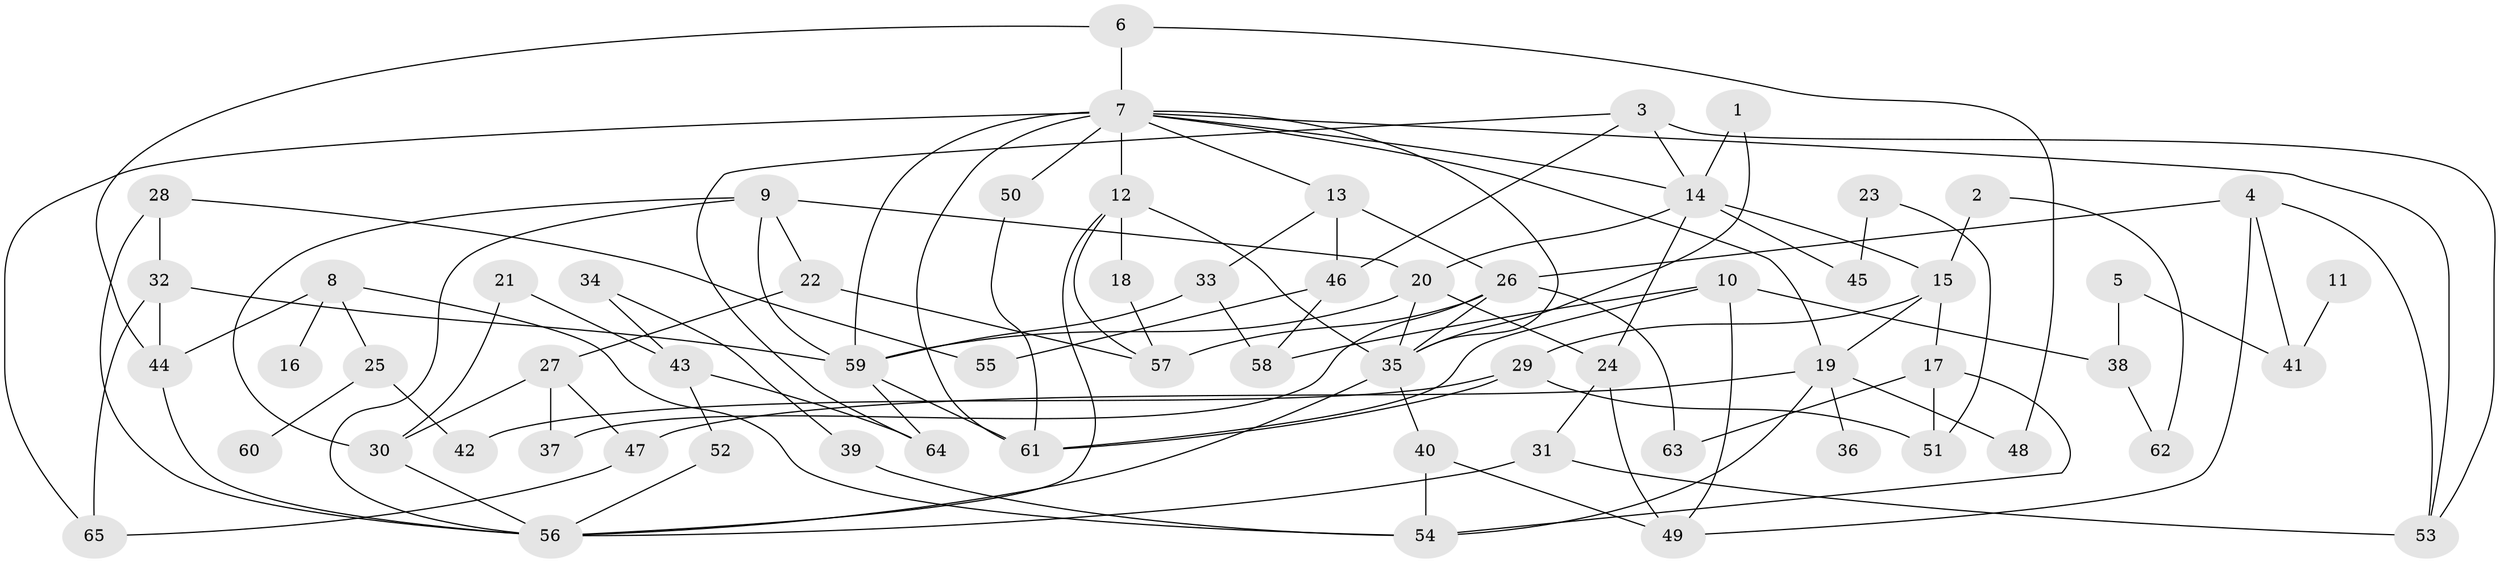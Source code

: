 // original degree distribution, {9: 0.007751937984496124, 2: 0.24806201550387597, 8: 0.015503875968992248, 6: 0.023255813953488372, 5: 0.05426356589147287, 4: 0.17054263565891473, 7: 0.031007751937984496, 1: 0.24806201550387597, 3: 0.20155038759689922}
// Generated by graph-tools (version 1.1) at 2025/36/03/04/25 23:36:01]
// undirected, 65 vertices, 115 edges
graph export_dot {
  node [color=gray90,style=filled];
  1;
  2;
  3;
  4;
  5;
  6;
  7;
  8;
  9;
  10;
  11;
  12;
  13;
  14;
  15;
  16;
  17;
  18;
  19;
  20;
  21;
  22;
  23;
  24;
  25;
  26;
  27;
  28;
  29;
  30;
  31;
  32;
  33;
  34;
  35;
  36;
  37;
  38;
  39;
  40;
  41;
  42;
  43;
  44;
  45;
  46;
  47;
  48;
  49;
  50;
  51;
  52;
  53;
  54;
  55;
  56;
  57;
  58;
  59;
  60;
  61;
  62;
  63;
  64;
  65;
  1 -- 14 [weight=1.0];
  1 -- 35 [weight=1.0];
  2 -- 15 [weight=1.0];
  2 -- 62 [weight=1.0];
  3 -- 14 [weight=1.0];
  3 -- 46 [weight=1.0];
  3 -- 53 [weight=1.0];
  3 -- 64 [weight=1.0];
  4 -- 26 [weight=1.0];
  4 -- 41 [weight=1.0];
  4 -- 49 [weight=1.0];
  4 -- 53 [weight=1.0];
  5 -- 38 [weight=1.0];
  5 -- 41 [weight=1.0];
  6 -- 7 [weight=1.0];
  6 -- 44 [weight=1.0];
  6 -- 48 [weight=1.0];
  7 -- 12 [weight=1.0];
  7 -- 13 [weight=1.0];
  7 -- 14 [weight=1.0];
  7 -- 19 [weight=1.0];
  7 -- 35 [weight=1.0];
  7 -- 50 [weight=1.0];
  7 -- 53 [weight=1.0];
  7 -- 59 [weight=2.0];
  7 -- 61 [weight=1.0];
  7 -- 65 [weight=1.0];
  8 -- 16 [weight=1.0];
  8 -- 25 [weight=1.0];
  8 -- 44 [weight=1.0];
  8 -- 54 [weight=1.0];
  9 -- 20 [weight=1.0];
  9 -- 22 [weight=2.0];
  9 -- 30 [weight=1.0];
  9 -- 56 [weight=1.0];
  9 -- 59 [weight=1.0];
  10 -- 38 [weight=1.0];
  10 -- 49 [weight=1.0];
  10 -- 58 [weight=1.0];
  10 -- 61 [weight=1.0];
  11 -- 41 [weight=1.0];
  12 -- 18 [weight=1.0];
  12 -- 35 [weight=2.0];
  12 -- 56 [weight=1.0];
  12 -- 57 [weight=1.0];
  13 -- 26 [weight=2.0];
  13 -- 33 [weight=1.0];
  13 -- 46 [weight=1.0];
  14 -- 15 [weight=1.0];
  14 -- 20 [weight=1.0];
  14 -- 24 [weight=1.0];
  14 -- 45 [weight=1.0];
  15 -- 17 [weight=1.0];
  15 -- 19 [weight=1.0];
  15 -- 29 [weight=1.0];
  17 -- 51 [weight=1.0];
  17 -- 54 [weight=1.0];
  17 -- 63 [weight=1.0];
  18 -- 57 [weight=1.0];
  19 -- 36 [weight=1.0];
  19 -- 47 [weight=1.0];
  19 -- 48 [weight=1.0];
  19 -- 54 [weight=1.0];
  20 -- 24 [weight=1.0];
  20 -- 35 [weight=1.0];
  20 -- 59 [weight=1.0];
  21 -- 30 [weight=1.0];
  21 -- 43 [weight=1.0];
  22 -- 27 [weight=1.0];
  22 -- 57 [weight=1.0];
  23 -- 45 [weight=1.0];
  23 -- 51 [weight=1.0];
  24 -- 31 [weight=1.0];
  24 -- 49 [weight=1.0];
  25 -- 42 [weight=1.0];
  25 -- 60 [weight=1.0];
  26 -- 35 [weight=1.0];
  26 -- 37 [weight=1.0];
  26 -- 57 [weight=1.0];
  26 -- 63 [weight=1.0];
  27 -- 30 [weight=1.0];
  27 -- 37 [weight=1.0];
  27 -- 47 [weight=1.0];
  28 -- 32 [weight=1.0];
  28 -- 55 [weight=1.0];
  28 -- 56 [weight=1.0];
  29 -- 42 [weight=1.0];
  29 -- 51 [weight=1.0];
  29 -- 61 [weight=1.0];
  30 -- 56 [weight=1.0];
  31 -- 53 [weight=1.0];
  31 -- 56 [weight=1.0];
  32 -- 44 [weight=1.0];
  32 -- 59 [weight=1.0];
  32 -- 65 [weight=1.0];
  33 -- 58 [weight=1.0];
  33 -- 59 [weight=1.0];
  34 -- 39 [weight=1.0];
  34 -- 43 [weight=1.0];
  35 -- 40 [weight=1.0];
  35 -- 56 [weight=1.0];
  38 -- 62 [weight=1.0];
  39 -- 54 [weight=1.0];
  40 -- 49 [weight=1.0];
  40 -- 54 [weight=1.0];
  43 -- 52 [weight=1.0];
  43 -- 64 [weight=2.0];
  44 -- 56 [weight=1.0];
  46 -- 55 [weight=1.0];
  46 -- 58 [weight=1.0];
  47 -- 65 [weight=1.0];
  50 -- 61 [weight=1.0];
  52 -- 56 [weight=1.0];
  59 -- 61 [weight=1.0];
  59 -- 64 [weight=1.0];
}
